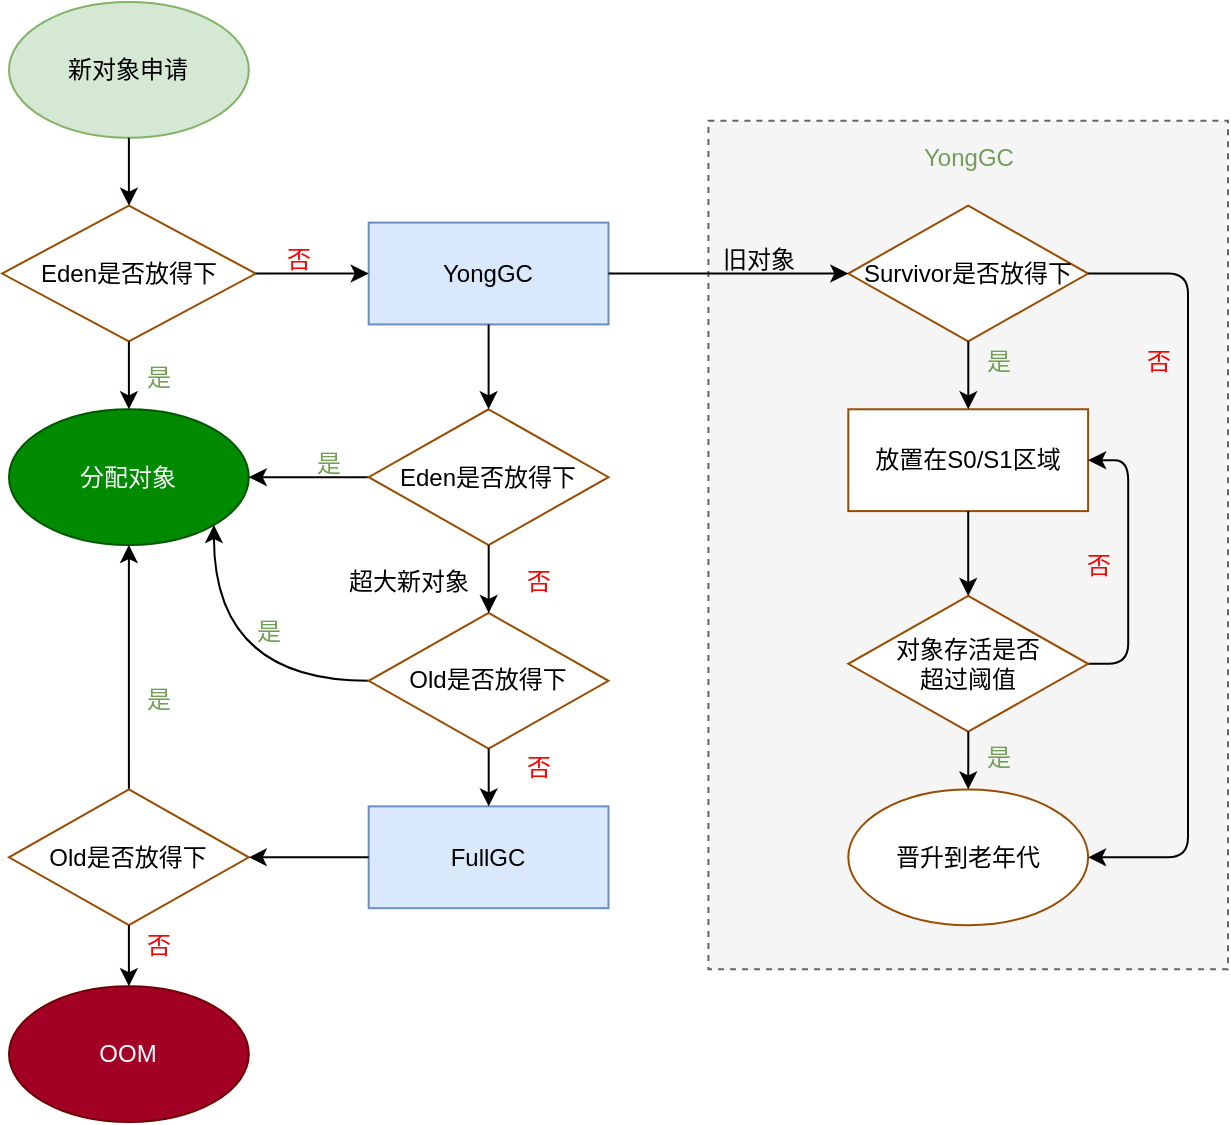 <mxfile version="12.3.7" type="github" pages="2">
  <diagram id="iMMd_DuQWVyJ4p-bax5d" name="新对象申请流程">
    <mxGraphModel dx="1038" dy="507" grid="1" gridSize="10" guides="1" tooltips="1" connect="1" arrows="1" fold="1" page="1" pageScale="1" pageWidth="827" pageHeight="1169" background="none" math="0" shadow="0">
      <root>
        <mxCell id="0"/>
        <mxCell id="1" parent="0"/>
        <mxCell id="c5JDFRdp9T_usmenfUW4-1" value="新对象申请" style="ellipse;whiteSpace=wrap;html=1;strokeColor=#82b366;fillColor=#d5e8d4;" vertex="1" parent="1">
          <mxGeometry x="90.497" y="150" width="119.902" height="67.879" as="geometry"/>
        </mxCell>
        <mxCell id="c5JDFRdp9T_usmenfUW4-5" value="Eden是否放得下" style="rhombus;whiteSpace=wrap;html=1;strokeColor=#994C00;" vertex="1" parent="1">
          <mxGeometry x="87" y="251.818" width="126.896" height="67.879" as="geometry"/>
        </mxCell>
        <mxCell id="c5JDFRdp9T_usmenfUW4-8" value="" style="edgeStyle=orthogonalEdgeStyle;rounded=0;orthogonalLoop=1;jettySize=auto;html=1;" edge="1" parent="1" source="c5JDFRdp9T_usmenfUW4-1" target="c5JDFRdp9T_usmenfUW4-5">
          <mxGeometry relative="1" as="geometry"/>
        </mxCell>
        <mxCell id="c5JDFRdp9T_usmenfUW4-11" value="分配对象" style="ellipse;whiteSpace=wrap;html=1;strokeColor=#005700;fillColor=#008a00;fontColor=#ffffff;" vertex="1" parent="1">
          <mxGeometry x="90.497" y="353.636" width="119.902" height="67.879" as="geometry"/>
        </mxCell>
        <mxCell id="c5JDFRdp9T_usmenfUW4-12" value="" style="edgeStyle=orthogonalEdgeStyle;rounded=0;orthogonalLoop=1;jettySize=auto;html=1;" edge="1" parent="1" source="c5JDFRdp9T_usmenfUW4-5" target="c5JDFRdp9T_usmenfUW4-11">
          <mxGeometry relative="1" as="geometry"/>
        </mxCell>
        <mxCell id="c5JDFRdp9T_usmenfUW4-13" value="是" style="text;html=1;align=center;verticalAlign=middle;resizable=0;points=[];;autosize=1;fontColor=#739E5A;" vertex="1" parent="1">
          <mxGeometry x="150.448" y="328.182" width="30" height="20" as="geometry"/>
        </mxCell>
        <mxCell id="c5JDFRdp9T_usmenfUW4-14" value="YongGC" style="rounded=0;whiteSpace=wrap;html=1;strokeColor=#6c8ebf;fillColor=#dae8fc;" vertex="1" parent="1">
          <mxGeometry x="270.35" y="260.303" width="119.902" height="50.909" as="geometry"/>
        </mxCell>
        <mxCell id="c5JDFRdp9T_usmenfUW4-15" value="" style="edgeStyle=orthogonalEdgeStyle;rounded=0;orthogonalLoop=1;jettySize=auto;html=1;" edge="1" parent="1" source="c5JDFRdp9T_usmenfUW4-5" target="c5JDFRdp9T_usmenfUW4-14">
          <mxGeometry relative="1" as="geometry"/>
        </mxCell>
        <mxCell id="c5JDFRdp9T_usmenfUW4-17" value="否" style="text;html=1;align=center;verticalAlign=middle;resizable=0;points=[];;autosize=1;fontColor=#FF0000;" vertex="1" parent="1">
          <mxGeometry x="220.391" y="268.788" width="30" height="20" as="geometry"/>
        </mxCell>
        <mxCell id="c5JDFRdp9T_usmenfUW4-20" value="" style="edgeStyle=orthogonalEdgeStyle;rounded=0;orthogonalLoop=1;jettySize=auto;html=1;" edge="1" parent="1" source="c5JDFRdp9T_usmenfUW4-18" target="c5JDFRdp9T_usmenfUW4-11">
          <mxGeometry relative="1" as="geometry"/>
        </mxCell>
        <mxCell id="c5JDFRdp9T_usmenfUW4-18" value="Eden是否放得下" style="rhombus;whiteSpace=wrap;html=1;strokeColor=#994C00;" vertex="1" parent="1">
          <mxGeometry x="270.35" y="353.636" width="119.902" height="67.879" as="geometry"/>
        </mxCell>
        <mxCell id="c5JDFRdp9T_usmenfUW4-19" value="" style="edgeStyle=orthogonalEdgeStyle;rounded=0;orthogonalLoop=1;jettySize=auto;html=1;" edge="1" parent="1" source="c5JDFRdp9T_usmenfUW4-14" target="c5JDFRdp9T_usmenfUW4-18">
          <mxGeometry relative="1" as="geometry"/>
        </mxCell>
        <mxCell id="c5JDFRdp9T_usmenfUW4-21" value="是" style="text;html=1;align=center;verticalAlign=middle;resizable=0;points=[];;autosize=1;fontColor=#739E5A;" vertex="1" parent="1">
          <mxGeometry x="235.379" y="370.606" width="30" height="20" as="geometry"/>
        </mxCell>
        <mxCell id="c5JDFRdp9T_usmenfUW4-27" style="edgeStyle=orthogonalEdgeStyle;orthogonalLoop=1;jettySize=auto;html=1;exitX=0;exitY=0.5;exitDx=0;exitDy=0;entryX=1;entryY=1;entryDx=0;entryDy=0;curved=1;" edge="1" parent="1" source="c5JDFRdp9T_usmenfUW4-23" target="c5JDFRdp9T_usmenfUW4-11">
          <mxGeometry relative="1" as="geometry"/>
        </mxCell>
        <mxCell id="c5JDFRdp9T_usmenfUW4-23" value="Old是否放得下" style="rhombus;whiteSpace=wrap;html=1;strokeColor=#994C00;" vertex="1" parent="1">
          <mxGeometry x="270.35" y="455.455" width="119.902" height="67.879" as="geometry"/>
        </mxCell>
        <mxCell id="c5JDFRdp9T_usmenfUW4-24" value="" style="edgeStyle=orthogonalEdgeStyle;rounded=0;orthogonalLoop=1;jettySize=auto;html=1;" edge="1" parent="1" source="c5JDFRdp9T_usmenfUW4-18" target="c5JDFRdp9T_usmenfUW4-23">
          <mxGeometry relative="1" as="geometry"/>
        </mxCell>
        <mxCell id="c5JDFRdp9T_usmenfUW4-25" value="超大新对象" style="text;html=1;align=center;verticalAlign=middle;resizable=0;points=[];;autosize=1;" vertex="1" parent="1">
          <mxGeometry x="250.367" y="430" width="80" height="20" as="geometry"/>
        </mxCell>
        <mxCell id="c5JDFRdp9T_usmenfUW4-26" value="否" style="text;html=1;align=center;verticalAlign=middle;resizable=0;points=[];;autosize=1;fontColor=#FF0000;" vertex="1" parent="1">
          <mxGeometry x="340.293" y="430" width="30" height="20" as="geometry"/>
        </mxCell>
        <mxCell id="c5JDFRdp9T_usmenfUW4-28" value="是" style="text;html=1;align=center;verticalAlign=middle;resizable=0;points=[];;autosize=1;fontColor=#739E5A;" vertex="1" parent="1">
          <mxGeometry x="205.403" y="455.455" width="30" height="20" as="geometry"/>
        </mxCell>
        <mxCell id="c5JDFRdp9T_usmenfUW4-29" value="FullGC" style="rounded=0;whiteSpace=wrap;html=1;strokeColor=#6c8ebf;fillColor=#dae8fc;" vertex="1" parent="1">
          <mxGeometry x="270.35" y="552.182" width="119.902" height="50.909" as="geometry"/>
        </mxCell>
        <mxCell id="c5JDFRdp9T_usmenfUW4-30" value="" style="edgeStyle=orthogonalEdgeStyle;curved=1;orthogonalLoop=1;jettySize=auto;html=1;" edge="1" parent="1" source="c5JDFRdp9T_usmenfUW4-23" target="c5JDFRdp9T_usmenfUW4-29">
          <mxGeometry relative="1" as="geometry"/>
        </mxCell>
        <mxCell id="c5JDFRdp9T_usmenfUW4-31" value="否" style="text;html=1;align=center;verticalAlign=middle;resizable=0;points=[];;autosize=1;fontColor=#FF0000;" vertex="1" parent="1">
          <mxGeometry x="340.293" y="523.333" width="30" height="20" as="geometry"/>
        </mxCell>
        <mxCell id="c5JDFRdp9T_usmenfUW4-36" style="edgeStyle=orthogonalEdgeStyle;curved=1;orthogonalLoop=1;jettySize=auto;html=1;exitX=0.5;exitY=0;exitDx=0;exitDy=0;" edge="1" parent="1" source="c5JDFRdp9T_usmenfUW4-32" target="c5JDFRdp9T_usmenfUW4-11">
          <mxGeometry relative="1" as="geometry"/>
        </mxCell>
        <mxCell id="c5JDFRdp9T_usmenfUW4-32" value="Old是否放得下" style="rhombus;whiteSpace=wrap;html=1;strokeColor=#994C00;" vertex="1" parent="1">
          <mxGeometry x="90.497" y="543.697" width="119.902" height="67.879" as="geometry"/>
        </mxCell>
        <mxCell id="c5JDFRdp9T_usmenfUW4-33" value="" style="edgeStyle=orthogonalEdgeStyle;curved=1;orthogonalLoop=1;jettySize=auto;html=1;" edge="1" parent="1" source="c5JDFRdp9T_usmenfUW4-29" target="c5JDFRdp9T_usmenfUW4-32">
          <mxGeometry relative="1" as="geometry"/>
        </mxCell>
        <mxCell id="c5JDFRdp9T_usmenfUW4-37" value="是" style="text;html=1;align=center;verticalAlign=middle;resizable=0;points=[];;autosize=1;fontColor=#739E5A;" vertex="1" parent="1">
          <mxGeometry x="150.448" y="489.394" width="30" height="20" as="geometry"/>
        </mxCell>
        <mxCell id="c5JDFRdp9T_usmenfUW4-38" value="OOM" style="ellipse;whiteSpace=wrap;html=1;strokeColor=#6F0000;fillColor=#a20025;fontColor=#ffffff;" vertex="1" parent="1">
          <mxGeometry x="90.497" y="642.121" width="119.902" height="67.879" as="geometry"/>
        </mxCell>
        <mxCell id="c5JDFRdp9T_usmenfUW4-39" value="" style="edgeStyle=orthogonalEdgeStyle;curved=1;orthogonalLoop=1;jettySize=auto;html=1;" edge="1" parent="1" source="c5JDFRdp9T_usmenfUW4-32" target="c5JDFRdp9T_usmenfUW4-38">
          <mxGeometry relative="1" as="geometry"/>
        </mxCell>
        <mxCell id="c5JDFRdp9T_usmenfUW4-40" value="否" style="text;html=1;align=center;verticalAlign=middle;resizable=0;points=[];;autosize=1;fontColor=#FF0000;" vertex="1" parent="1">
          <mxGeometry x="150.448" y="611.576" width="30" height="20" as="geometry"/>
        </mxCell>
        <mxCell id="c5JDFRdp9T_usmenfUW4-41" value="" style="rounded=0;whiteSpace=wrap;html=1;dashed=1;fillColor=#f5f5f5;strokeColor=#666666;fontColor=#333333;" vertex="1" parent="1">
          <mxGeometry x="440.212" y="209.394" width="259.788" height="424.242" as="geometry"/>
        </mxCell>
        <mxCell id="c5JDFRdp9T_usmenfUW4-42" value="YongGC" style="text;html=1;align=center;verticalAlign=middle;resizable=0;points=[];;autosize=1;fontColor=#739E5A;" vertex="1" parent="1">
          <mxGeometry x="540.13" y="217.879" width="60" height="20" as="geometry"/>
        </mxCell>
        <mxCell id="c5JDFRdp9T_usmenfUW4-43" value="Survivor是否放得下" style="rhombus;whiteSpace=wrap;html=1;strokeColor=#994C00;" vertex="1" parent="1">
          <mxGeometry x="510.155" y="251.818" width="119.902" height="67.879" as="geometry"/>
        </mxCell>
        <mxCell id="c5JDFRdp9T_usmenfUW4-44" value="放置在S0/S1区域" style="rounded=0;whiteSpace=wrap;html=1;strokeColor=#994C00;" vertex="1" parent="1">
          <mxGeometry x="510.155" y="353.636" width="119.902" height="50.909" as="geometry"/>
        </mxCell>
        <mxCell id="c5JDFRdp9T_usmenfUW4-49" value="" style="edgeStyle=orthogonalEdgeStyle;curved=1;orthogonalLoop=1;jettySize=auto;html=1;" edge="1" parent="1" source="c5JDFRdp9T_usmenfUW4-43" target="c5JDFRdp9T_usmenfUW4-44">
          <mxGeometry relative="1" as="geometry"/>
        </mxCell>
        <mxCell id="c5JDFRdp9T_usmenfUW4-46" style="edgeStyle=orthogonalEdgeStyle;curved=1;orthogonalLoop=1;jettySize=auto;html=1;exitX=1;exitY=0.5;exitDx=0;exitDy=0;" edge="1" parent="1" source="c5JDFRdp9T_usmenfUW4-14" target="c5JDFRdp9T_usmenfUW4-43">
          <mxGeometry relative="1" as="geometry"/>
        </mxCell>
        <mxCell id="c5JDFRdp9T_usmenfUW4-48" value="旧对象" style="text;html=1;align=center;verticalAlign=middle;resizable=0;points=[];;autosize=1;" vertex="1" parent="1">
          <mxGeometry x="440.212" y="268.788" width="50" height="20" as="geometry"/>
        </mxCell>
        <mxCell id="c5JDFRdp9T_usmenfUW4-50" value="是" style="text;html=1;align=center;verticalAlign=middle;resizable=0;points=[];;autosize=1;fontColor=#739E5A;" vertex="1" parent="1">
          <mxGeometry x="570.106" y="319.697" width="30" height="20" as="geometry"/>
        </mxCell>
        <mxCell id="c5JDFRdp9T_usmenfUW4-53" style="edgeStyle=orthogonalEdgeStyle;orthogonalLoop=1;jettySize=auto;html=1;exitX=1;exitY=0.5;exitDx=0;exitDy=0;entryX=1;entryY=0.5;entryDx=0;entryDy=0;rounded=1;" edge="1" parent="1" source="c5JDFRdp9T_usmenfUW4-51" target="c5JDFRdp9T_usmenfUW4-44">
          <mxGeometry relative="1" as="geometry"/>
        </mxCell>
        <mxCell id="c5JDFRdp9T_usmenfUW4-51" value="对象存活是否&lt;br&gt;超过阈值" style="rhombus;whiteSpace=wrap;html=1;strokeColor=#994C00;" vertex="1" parent="1">
          <mxGeometry x="510.155" y="446.97" width="119.902" height="67.879" as="geometry"/>
        </mxCell>
        <mxCell id="c5JDFRdp9T_usmenfUW4-52" value="" style="edgeStyle=orthogonalEdgeStyle;curved=1;orthogonalLoop=1;jettySize=auto;html=1;" edge="1" parent="1" source="c5JDFRdp9T_usmenfUW4-44" target="c5JDFRdp9T_usmenfUW4-51">
          <mxGeometry relative="1" as="geometry"/>
        </mxCell>
        <mxCell id="c5JDFRdp9T_usmenfUW4-54" value="晋升到老年代" style="ellipse;whiteSpace=wrap;html=1;strokeColor=#994C00;" vertex="1" parent="1">
          <mxGeometry x="510.155" y="543.697" width="119.902" height="67.879" as="geometry"/>
        </mxCell>
        <mxCell id="c5JDFRdp9T_usmenfUW4-58" style="edgeStyle=orthogonalEdgeStyle;rounded=1;orthogonalLoop=1;jettySize=auto;html=1;exitX=1;exitY=0.5;exitDx=0;exitDy=0;entryX=1;entryY=0.5;entryDx=0;entryDy=0;" edge="1" parent="1" source="c5JDFRdp9T_usmenfUW4-43" target="c5JDFRdp9T_usmenfUW4-54">
          <mxGeometry relative="1" as="geometry">
            <Array as="points">
              <mxPoint x="680.016" y="285.758"/>
              <mxPoint x="680.016" y="577.636"/>
            </Array>
          </mxGeometry>
        </mxCell>
        <mxCell id="c5JDFRdp9T_usmenfUW4-56" value="是" style="text;html=1;align=center;verticalAlign=middle;resizable=0;points=[];;autosize=1;fontColor=#739E5A;" vertex="1" parent="1">
          <mxGeometry x="570.106" y="518.242" width="30" height="20" as="geometry"/>
        </mxCell>
        <mxCell id="c5JDFRdp9T_usmenfUW4-57" value="否" style="text;html=1;align=center;verticalAlign=middle;resizable=0;points=[];;autosize=1;fontColor=#FF0000;" vertex="1" parent="1">
          <mxGeometry x="620.065" y="421.515" width="30" height="20" as="geometry"/>
        </mxCell>
        <mxCell id="c5JDFRdp9T_usmenfUW4-59" value="否" style="text;html=1;align=center;verticalAlign=middle;resizable=0;points=[];;autosize=1;fontColor=#FF0000;" vertex="1" parent="1">
          <mxGeometry x="650.041" y="319.697" width="30" height="20" as="geometry"/>
        </mxCell>
        <mxCell id="c5JDFRdp9T_usmenfUW4-55" value="" style="edgeStyle=orthogonalEdgeStyle;rounded=1;orthogonalLoop=1;jettySize=auto;html=1;" edge="1" parent="1" source="c5JDFRdp9T_usmenfUW4-51" target="c5JDFRdp9T_usmenfUW4-54">
          <mxGeometry relative="1" as="geometry"/>
        </mxCell>
      </root>
    </mxGraphModel>
  </diagram>
  <diagram id="77VN6l9rEk3_PP9_12sd" name="第 2 页">
    <mxGraphModel dx="1038" dy="556" grid="1" gridSize="10" guides="1" tooltips="1" connect="1" arrows="1" fold="1" page="1" pageScale="1" pageWidth="827" pageHeight="1169" math="0" shadow="0">
      <root>
        <mxCell id="BzTWSO8kTVBjcBT0q8G9-0"/>
        <mxCell id="BzTWSO8kTVBjcBT0q8G9-1" parent="BzTWSO8kTVBjcBT0q8G9-0"/>
      </root>
    </mxGraphModel>
  </diagram>
</mxfile>
